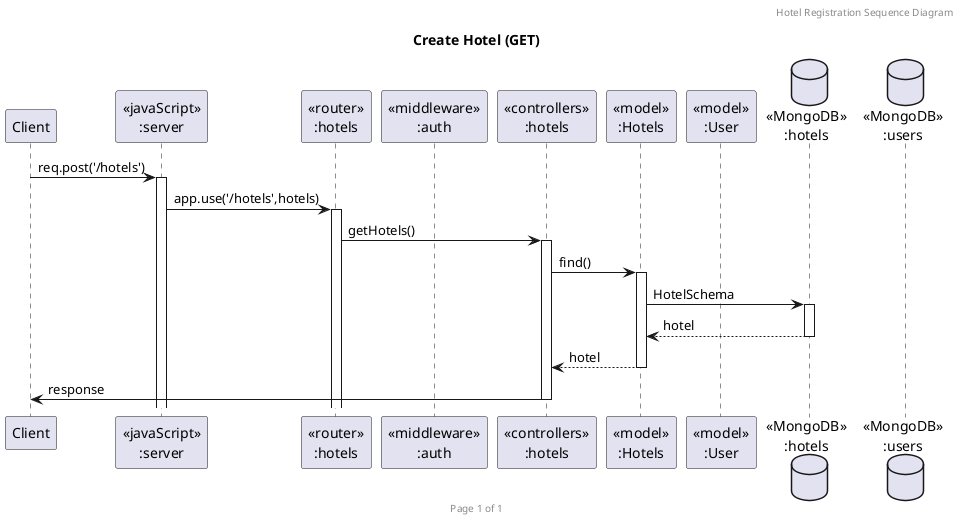 @startuml Create Hotel

header Hotel Registration Sequence Diagram
footer Page %page% of %lastpage%
title "Create Hotel (GET)"

participant "Client" as client
participant "<<javaScript>>\n:server" as server
participant "<<router>>\n:hotels" as routerHotels
participant "<<middleware>>\n:auth" as middlewareAuth
participant "<<controllers>>\n:hotels" as controllersHotels
participant "<<model>>\n:Hotels" as modelHotel
participant "<<model>>\n:User" as modelUser
database "<<MongoDB>>\n:hotels" as HotelDatabase
database "<<MongoDB>>\n:users" as UserDatabase

client->server ++:req.post('/hotels')
server->routerHotels ++:app.use('/hotels',hotels)
routerHotels -> controllersHotels ++:getHotels()
controllersHotels->modelHotel ++: find()
modelHotel ->HotelDatabase ++: HotelSchema
HotelDatabase --> modelHotel --: hotel
controllersHotels <-- modelHotel --:hotel
controllersHotels->client --:response

@enduml